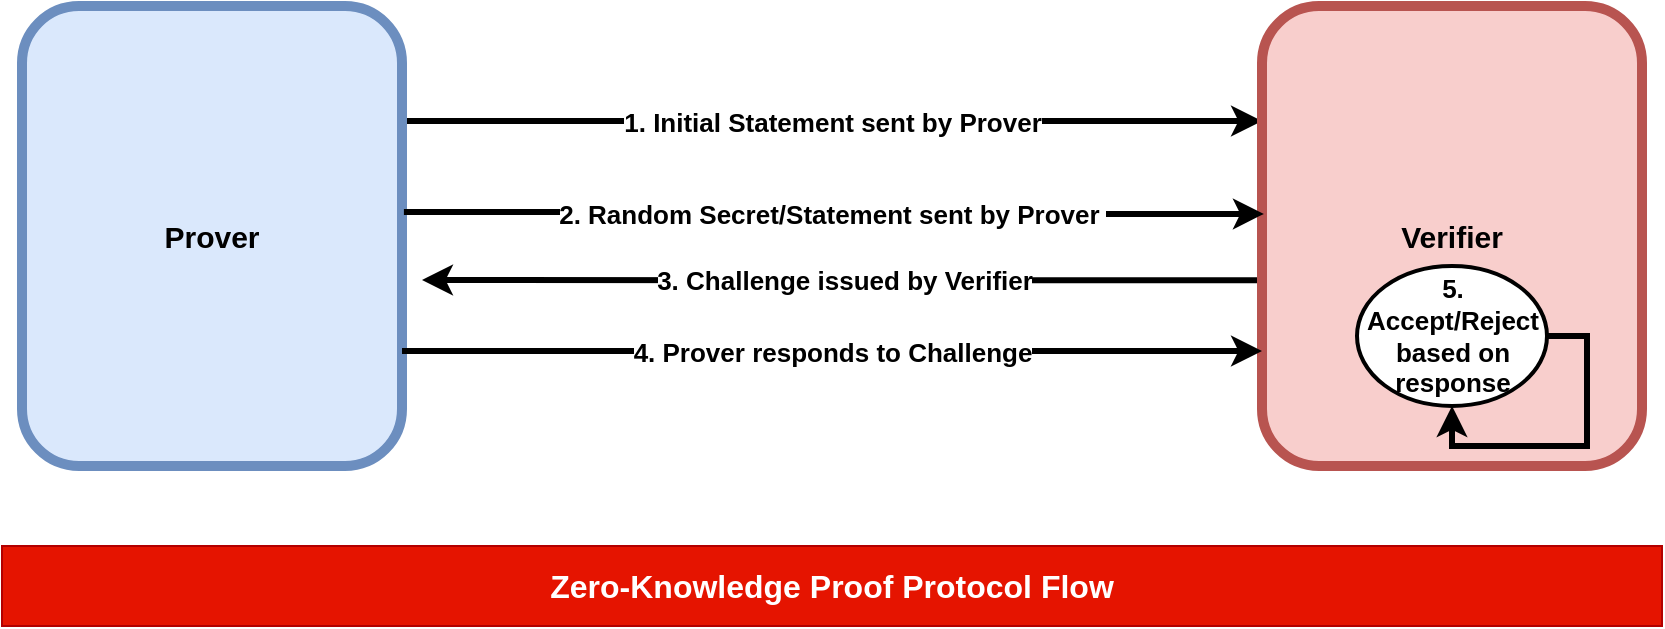 <mxfile version="21.3.4" type="device">
  <diagram name="Page-1" id="2kg5-HkzBw4idW8L5xDF">
    <mxGraphModel dx="838" dy="563" grid="1" gridSize="10" guides="1" tooltips="1" connect="1" arrows="1" fold="1" page="1" pageScale="1" pageWidth="827" pageHeight="1169" math="0" shadow="0">
      <root>
        <mxCell id="0" />
        <mxCell id="1" parent="0" />
        <mxCell id="Xj_rjUO3NUVVxdjrDqMI-4" value="1. Initial Statement sent by Prover" style="edgeStyle=orthogonalEdgeStyle;rounded=0;orthogonalLoop=1;jettySize=auto;html=1;exitX=1;exitY=0.25;exitDx=0;exitDy=0;entryX=0;entryY=0.25;entryDx=0;entryDy=0;fontStyle=1;fontSize=13;strokeWidth=3;" edge="1" parent="1" source="Xj_rjUO3NUVVxdjrDqMI-1" target="Xj_rjUO3NUVVxdjrDqMI-3">
          <mxGeometry relative="1" as="geometry" />
        </mxCell>
        <mxCell id="Xj_rjUO3NUVVxdjrDqMI-1" value="Prover" style="rounded=1;whiteSpace=wrap;html=1;fillColor=#dae8fc;strokeColor=#6c8ebf;fontStyle=1;fontSize=15;labelBorderColor=none;strokeWidth=5;" vertex="1" parent="1">
          <mxGeometry x="10" y="200" width="190" height="230" as="geometry" />
        </mxCell>
        <mxCell id="Xj_rjUO3NUVVxdjrDqMI-5" value="3. Challenge issued by Verifier" style="edgeStyle=orthogonalEdgeStyle;rounded=0;orthogonalLoop=1;jettySize=auto;html=1;exitX=0.011;exitY=0.596;exitDx=0;exitDy=0;exitPerimeter=0;fontStyle=1;fontSize=13;strokeWidth=3;" edge="1" parent="1" source="Xj_rjUO3NUVVxdjrDqMI-3">
          <mxGeometry relative="1" as="geometry">
            <mxPoint x="210" y="337" as="targetPoint" />
          </mxGeometry>
        </mxCell>
        <mxCell id="Xj_rjUO3NUVVxdjrDqMI-3" value="Verifier" style="rounded=1;whiteSpace=wrap;html=1;fillColor=#f8cecc;strokeColor=#b85450;fontStyle=1;fontSize=15;strokeWidth=5;" vertex="1" parent="1">
          <mxGeometry x="630" y="200" width="190" height="230" as="geometry" />
        </mxCell>
        <mxCell id="Xj_rjUO3NUVVxdjrDqMI-13" value="4. Prover responds to Challenge" style="edgeStyle=orthogonalEdgeStyle;rounded=0;orthogonalLoop=1;jettySize=auto;html=1;exitX=1;exitY=0.75;exitDx=0;exitDy=0;entryX=0;entryY=0.75;entryDx=0;entryDy=0;fontStyle=1;fontSize=13;strokeWidth=3;" edge="1" parent="1" source="Xj_rjUO3NUVVxdjrDqMI-1" target="Xj_rjUO3NUVVxdjrDqMI-3">
          <mxGeometry relative="1" as="geometry">
            <mxPoint x="200" y="340" as="sourcePoint" />
            <mxPoint x="630" y="340" as="targetPoint" />
            <mxPoint as="offset" />
          </mxGeometry>
        </mxCell>
        <mxCell id="Xj_rjUO3NUVVxdjrDqMI-14" value="2. Random Secret/Statement sent by Prover&amp;nbsp;" style="edgeStyle=orthogonalEdgeStyle;rounded=0;orthogonalLoop=1;jettySize=auto;html=1;exitX=1.005;exitY=0.448;exitDx=0;exitDy=0;entryX=0.005;entryY=0.452;entryDx=0;entryDy=0;entryPerimeter=0;exitPerimeter=0;fontStyle=1;fontSize=13;strokeWidth=3;" edge="1" parent="1" source="Xj_rjUO3NUVVxdjrDqMI-1" target="Xj_rjUO3NUVVxdjrDqMI-3">
          <mxGeometry relative="1" as="geometry">
            <mxPoint x="200" y="290" as="sourcePoint" />
            <mxPoint x="630" y="290" as="targetPoint" />
          </mxGeometry>
        </mxCell>
        <mxCell id="Xj_rjUO3NUVVxdjrDqMI-15" value="5. Accept/Reject based on response" style="ellipse;whiteSpace=wrap;html=1;fontStyle=1;fontSize=13;strokeWidth=2;" vertex="1" parent="1">
          <mxGeometry x="677.5" y="330" width="95" height="70" as="geometry" />
        </mxCell>
        <mxCell id="Xj_rjUO3NUVVxdjrDqMI-17" style="edgeStyle=orthogonalEdgeStyle;rounded=0;orthogonalLoop=1;jettySize=auto;html=1;exitX=1;exitY=0.5;exitDx=0;exitDy=0;entryX=0.5;entryY=1;entryDx=0;entryDy=0;strokeWidth=3;" edge="1" parent="1" source="Xj_rjUO3NUVVxdjrDqMI-15" target="Xj_rjUO3NUVVxdjrDqMI-15">
          <mxGeometry relative="1" as="geometry" />
        </mxCell>
        <mxCell id="Xj_rjUO3NUVVxdjrDqMI-21" value="Zero-Knowledge Proof Protocol Flow" style="text;html=1;align=center;verticalAlign=middle;whiteSpace=wrap;rounded=0;fillColor=#e51400;strokeColor=#B20000;fontStyle=1;fontSize=16;fontColor=#ffffff;" vertex="1" parent="1">
          <mxGeometry y="470" width="830" height="40" as="geometry" />
        </mxCell>
      </root>
    </mxGraphModel>
  </diagram>
</mxfile>
